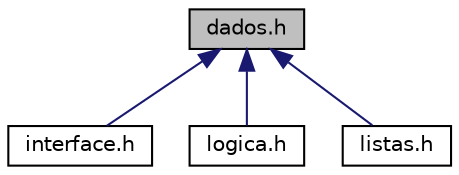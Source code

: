 digraph "dados.h"
{
  edge [fontname="Helvetica",fontsize="10",labelfontname="Helvetica",labelfontsize="10"];
  node [fontname="Helvetica",fontsize="10",shape=record];
  Node1 [label="dados.h",height=0.2,width=0.4,color="black", fillcolor="grey75", style="filled", fontcolor="black"];
  Node1 -> Node2 [dir="back",color="midnightblue",fontsize="10",style="solid",fontname="Helvetica"];
  Node2 [label="interface.h",height=0.2,width=0.4,color="black", fillcolor="white", style="filled",URL="$interface_8h.html"];
  Node1 -> Node3 [dir="back",color="midnightblue",fontsize="10",style="solid",fontname="Helvetica"];
  Node3 [label="logica.h",height=0.2,width=0.4,color="black", fillcolor="white", style="filled",URL="$logica_8h.html"];
  Node1 -> Node4 [dir="back",color="midnightblue",fontsize="10",style="solid",fontname="Helvetica"];
  Node4 [label="listas.h",height=0.2,width=0.4,color="black", fillcolor="white", style="filled",URL="$listas_8h.html"];
}
